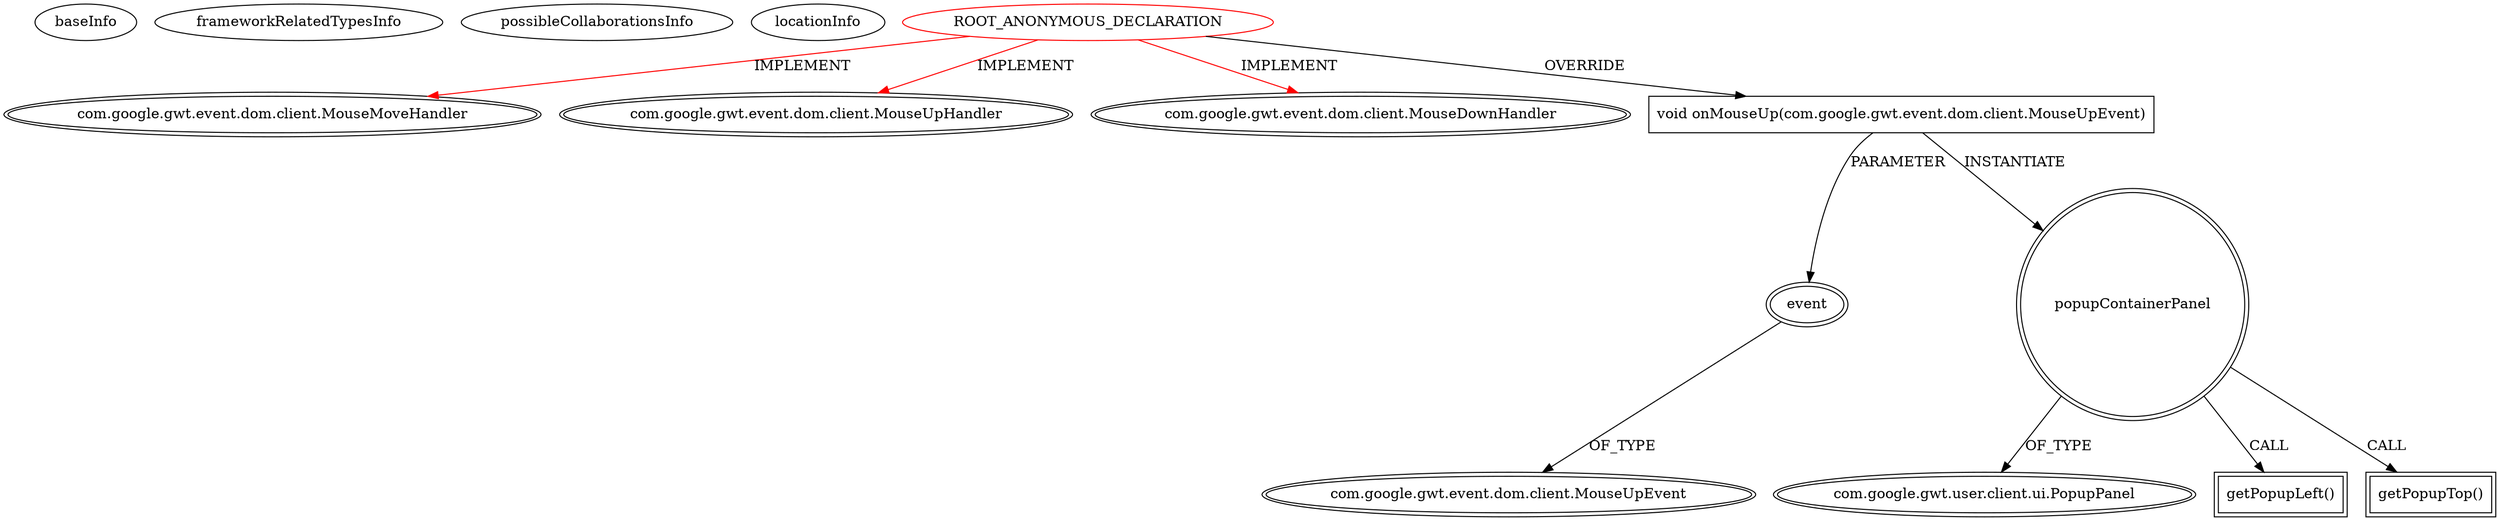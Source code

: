 digraph {
baseInfo[graphId=315,category="extension_graph",isAnonymous=true,possibleRelation=false]
frameworkRelatedTypesInfo[0="com.google.gwt.event.dom.client.MouseMoveHandler",1="com.google.gwt.event.dom.client.MouseUpHandler",2="com.google.gwt.event.dom.client.MouseDownHandler"]
possibleCollaborationsInfo[]
locationInfo[projectName="MathieuLorber-GWT-console",filePath="/MathieuLorber-GWT-console/GWT-console-master/src/main/java/net/mlorber/gwt/console/client/Console.java",contextSignature="com.google.gwt.user.client.ui.Widget initTitleLabel()",graphId="315"]
0[label="ROOT_ANONYMOUS_DECLARATION",vertexType="ROOT_ANONYMOUS_DECLARATION",isFrameworkType=false,color=red]
1[label="com.google.gwt.event.dom.client.MouseMoveHandler",vertexType="FRAMEWORK_INTERFACE_TYPE",isFrameworkType=true,peripheries=2]
2[label="com.google.gwt.event.dom.client.MouseUpHandler",vertexType="FRAMEWORK_INTERFACE_TYPE",isFrameworkType=true,peripheries=2]
3[label="com.google.gwt.event.dom.client.MouseDownHandler",vertexType="FRAMEWORK_INTERFACE_TYPE",isFrameworkType=true,peripheries=2]
4[label="void onMouseUp(com.google.gwt.event.dom.client.MouseUpEvent)",vertexType="OVERRIDING_METHOD_DECLARATION",isFrameworkType=false,shape=box]
5[label="event",vertexType="PARAMETER_DECLARATION",isFrameworkType=true,peripheries=2]
6[label="com.google.gwt.event.dom.client.MouseUpEvent",vertexType="FRAMEWORK_CLASS_TYPE",isFrameworkType=true,peripheries=2]
7[label="popupContainerPanel",vertexType="VARIABLE_EXPRESION",isFrameworkType=true,peripheries=2,shape=circle]
9[label="com.google.gwt.user.client.ui.PopupPanel",vertexType="FRAMEWORK_CLASS_TYPE",isFrameworkType=true,peripheries=2]
8[label="getPopupLeft()",vertexType="INSIDE_CALL",isFrameworkType=true,peripheries=2,shape=box]
11[label="getPopupTop()",vertexType="INSIDE_CALL",isFrameworkType=true,peripheries=2,shape=box]
0->1[label="IMPLEMENT",color=red]
0->2[label="IMPLEMENT",color=red]
0->3[label="IMPLEMENT",color=red]
0->4[label="OVERRIDE"]
5->6[label="OF_TYPE"]
4->5[label="PARAMETER"]
4->7[label="INSTANTIATE"]
7->9[label="OF_TYPE"]
7->8[label="CALL"]
7->11[label="CALL"]
}

